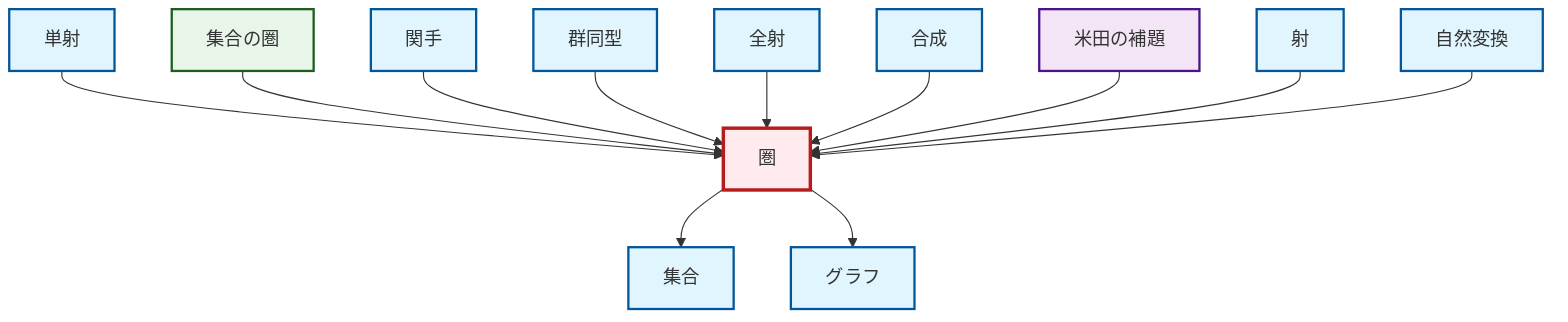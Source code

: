 graph TD
    classDef definition fill:#e1f5fe,stroke:#01579b,stroke-width:2px
    classDef theorem fill:#f3e5f5,stroke:#4a148c,stroke-width:2px
    classDef axiom fill:#fff3e0,stroke:#e65100,stroke-width:2px
    classDef example fill:#e8f5e9,stroke:#1b5e20,stroke-width:2px
    classDef current fill:#ffebee,stroke:#b71c1c,stroke-width:3px
    def-isomorphism["群同型"]:::definition
    def-category["圏"]:::definition
    def-set["集合"]:::definition
    thm-yoneda["米田の補題"]:::theorem
    def-morphism["射"]:::definition
    def-graph["グラフ"]:::definition
    def-functor["関手"]:::definition
    def-epimorphism["全射"]:::definition
    def-natural-transformation["自然変換"]:::definition
    def-monomorphism["単射"]:::definition
    ex-set-category["集合の圏"]:::example
    def-composition["合成"]:::definition
    def-monomorphism --> def-category
    ex-set-category --> def-category
    def-functor --> def-category
    def-isomorphism --> def-category
    def-epimorphism --> def-category
    def-composition --> def-category
    thm-yoneda --> def-category
    def-category --> def-set
    def-morphism --> def-category
    def-category --> def-graph
    def-natural-transformation --> def-category
    class def-category current